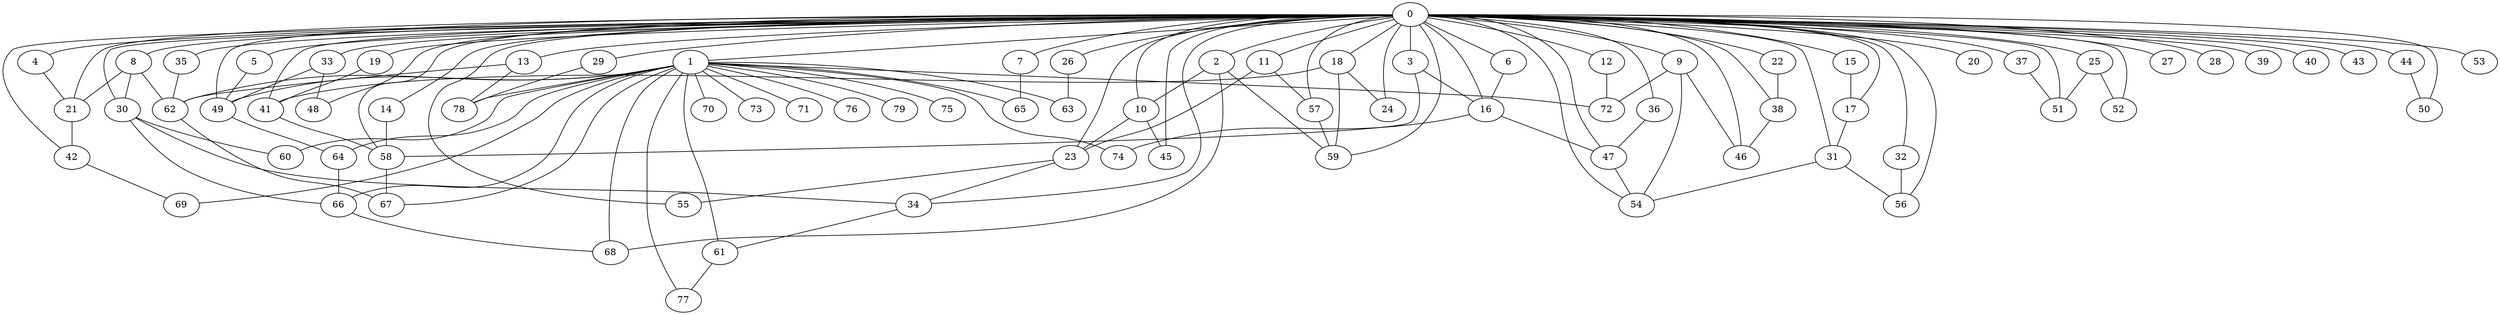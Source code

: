 
graph graphname {
    0 -- 1
0 -- 2
0 -- 3
0 -- 4
0 -- 5
0 -- 6
0 -- 7
0 -- 8
0 -- 9
0 -- 10
0 -- 11
0 -- 12
0 -- 13
0 -- 14
0 -- 15
0 -- 16
0 -- 17
0 -- 18
0 -- 19
0 -- 20
0 -- 21
0 -- 22
0 -- 23
0 -- 24
0 -- 25
0 -- 26
0 -- 27
0 -- 28
0 -- 29
0 -- 30
0 -- 31
0 -- 32
0 -- 33
0 -- 34
0 -- 35
0 -- 36
0 -- 37
0 -- 38
0 -- 39
0 -- 40
0 -- 41
0 -- 42
0 -- 43
0 -- 44
0 -- 45
0 -- 46
0 -- 47
0 -- 48
0 -- 49
0 -- 50
0 -- 51
0 -- 52
0 -- 53
0 -- 54
0 -- 55
0 -- 56
0 -- 57
0 -- 58
0 -- 59
1 -- 64
1 -- 66
1 -- 67
1 -- 68
1 -- 69
1 -- 70
1 -- 65
1 -- 72
1 -- 73
1 -- 74
1 -- 71
1 -- 76
1 -- 77
1 -- 78
1 -- 79
1 -- 75
1 -- 60
1 -- 61
1 -- 62
1 -- 63
1 -- 49
2 -- 59
2 -- 68
2 -- 10
3 -- 58
3 -- 16
4 -- 21
5 -- 49
6 -- 16
7 -- 65
8 -- 21
8 -- 30
8 -- 62
9 -- 54
9 -- 72
9 -- 46
10 -- 23
10 -- 45
11 -- 57
11 -- 23
12 -- 72
13 -- 78
13 -- 62
14 -- 58
15 -- 17
16 -- 47
16 -- 74
17 -- 31
18 -- 41
18 -- 59
18 -- 24
19 -- 41
21 -- 42
22 -- 38
23 -- 55
23 -- 34
25 -- 51
25 -- 52
26 -- 63
29 -- 78
30 -- 60
30 -- 66
30 -- 34
31 -- 54
31 -- 56
32 -- 56
33 -- 49
33 -- 48
34 -- 61
35 -- 62
36 -- 47
37 -- 51
38 -- 46
41 -- 58
42 -- 69
44 -- 50
47 -- 54
49 -- 64
57 -- 59
58 -- 67
61 -- 77
62 -- 67
64 -- 66
66 -- 68

}
